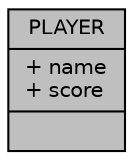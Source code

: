 digraph "PLAYER"
{
  edge [fontname="Helvetica",fontsize="10",labelfontname="Helvetica",labelfontsize="10"];
  node [fontname="Helvetica",fontsize="10",shape=record];
  Node1 [label="{PLAYER\n|+ name\l+ score\l|}",height=0.2,width=0.4,color="black", fillcolor="grey75", style="filled", fontcolor="black"];
}
